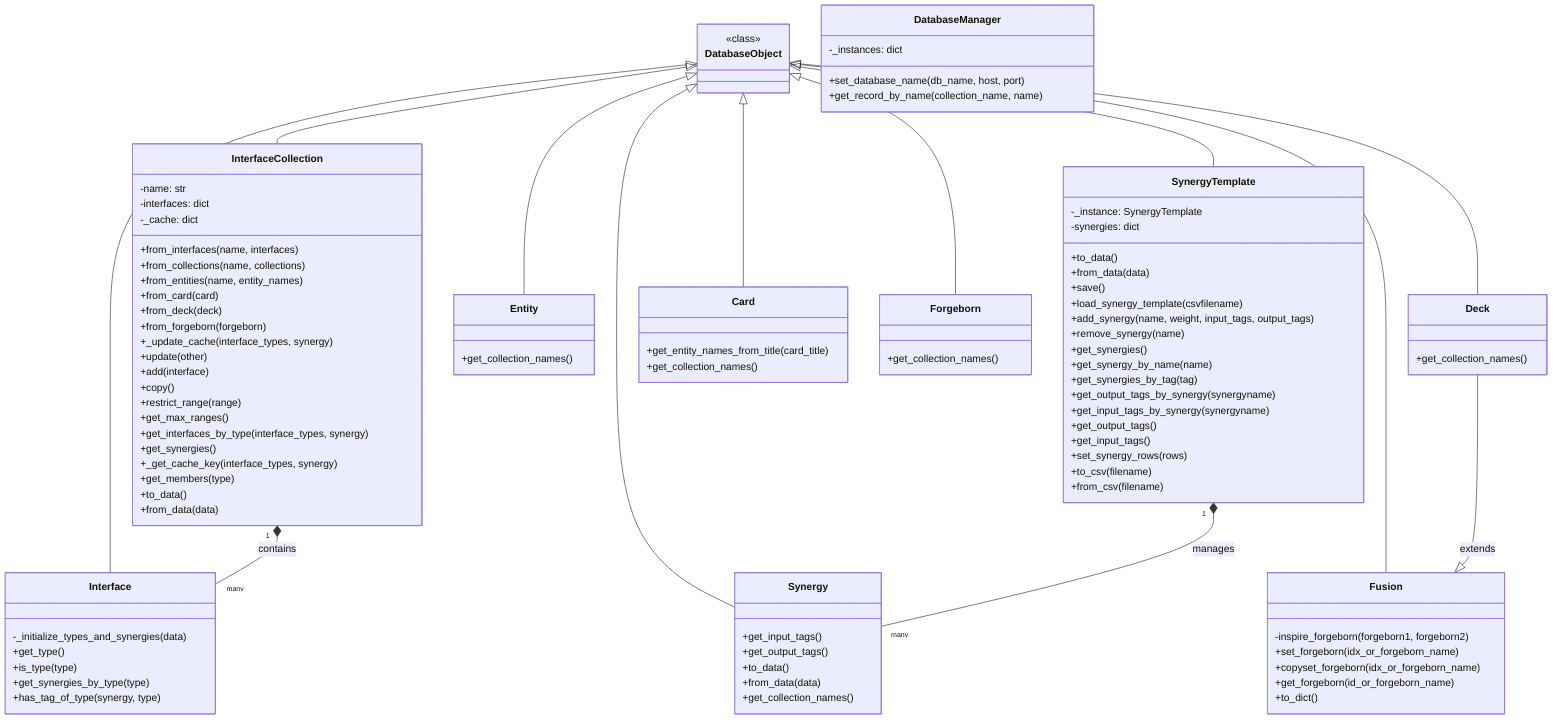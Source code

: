 classDiagram
    class DatabaseObject {
        <<class>>
    }
    class InterfaceCollection {
        -name: str
        -interfaces: dict
        -_cache: dict
        +from_interfaces(name, interfaces)
        +from_collections(name, collections)
        +from_entities(name, entity_names)
        +from_card(card)
        +from_deck(deck)
        +from_forgeborn(forgeborn)
        +_update_cache(interface_types, synergy)
        +update(other)
        +add(interface)
        +copy()
        +restrict_range(range)
        +get_max_ranges()
        +get_interfaces_by_type(interface_types, synergy)
        +get_synergies()
        +_get_cache_key(interface_types, synergy)
        +get_members(type)
        +to_data()
        +from_data(data)
    }
    class Interface {
        -_initialize_types_and_synergies(data)
        +get_type()
        +is_type(type)
        +get_synergies_by_type(type)
        +has_tag_of_type(synergy, type)
    }
    class SynergyTemplate {
        -_instance: SynergyTemplate
        -synergies: dict
        +to_data()
        +from_data(data)
        +save()
        +load_synergy_template(csvfilename)
        +add_synergy(name, weight, input_tags, output_tags)
        +remove_synergy(name)
        +get_synergies()
        +get_synergy_by_name(name)
        +get_synergies_by_tag(tag)
        +get_output_tags_by_synergy(synergyname)
        +get_input_tags_by_synergy(synergyname)
        +get_output_tags()
        +get_input_tags()
        +set_synergy_rows(rows)
        +to_csv(filename)
        +from_csv(filename)
    }
    class Synergy {
        +get_input_tags()
        +get_output_tags()
        +to_data()
        +from_data(data)
        +get_collection_names()
    }
    class Entity {
        +get_collection_names()
    }
    class Deck {
        +get_collection_names()
    }
    class Card {
        +get_entity_names_from_title(card_title)
        +get_collection_names()
    }
    class Forgeborn {
        +get_collection_names()
    }
    class Fusion {
        -inspire_forgeborn(forgeborn1, forgeborn2)
        +set_forgeborn(idx_or_forgeborn_name)
        +copyset_forgeborn(idx_or_forgeborn_name)
        +get_forgeborn(id_or_forgeborn_name)
        +to_dict()
    }
    class DatabaseManager {
        -_instances: dict
        +set_database_name(db_name, host, port)
        +get_record_by_name(collection_name, name)
    }

    DatabaseObject <|-- InterfaceCollection
    DatabaseObject <|-- Interface
    DatabaseObject <|-- SynergyTemplate
    DatabaseObject <|-- Synergy
    DatabaseObject <|-- Entity
    DatabaseObject <|-- Deck
    DatabaseObject <|-- Card
    DatabaseObject <|-- Forgeborn
    DatabaseObject <|-- Fusion
    InterfaceCollection "1" *-- "many" Interface : contains
    SynergyTemplate "1" *-- "many" Synergy : manages
    Deck --|> Fusion : extends